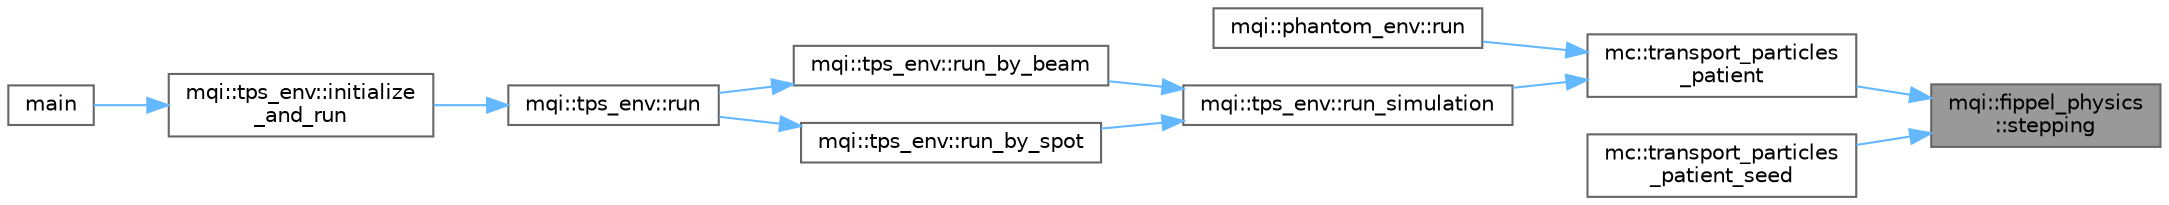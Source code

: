 digraph "mqi::fippel_physics::stepping"
{
 // LATEX_PDF_SIZE
  bgcolor="transparent";
  edge [fontname=Helvetica,fontsize=10,labelfontname=Helvetica,labelfontsize=10];
  node [fontname=Helvetica,fontsize=10,shape=box,height=0.2,width=0.4];
  rankdir="RL";
  Node1 [id="Node000001",label="mqi::fippel_physics\l::stepping",height=0.2,width=0.4,color="gray40", fillcolor="grey60", style="filled", fontcolor="black",tooltip="Determines the step length and samples discrete interactions for a particle track."];
  Node1 -> Node2 [id="edge1_Node000001_Node000002",dir="back",color="steelblue1",style="solid",tooltip=" "];
  Node2 [id="Node000002",label="mc::transport_particles\l_patient",height=0.2,width=0.4,color="grey40", fillcolor="white", style="filled",URL="$namespacemc.html#ad4274be120fe0d5fd68795d74fc1770d",tooltip="CUDA kernel for transporting particles through a patient geometry."];
  Node2 -> Node3 [id="edge2_Node000002_Node000003",dir="back",color="steelblue1",style="solid",tooltip=" "];
  Node3 [id="Node000003",label="mqi::phantom_env::run",height=0.2,width=0.4,color="grey40", fillcolor="white", style="filled",URL="$classmqi_1_1phantom__env.html#a39f58f7b4adf1fec01dfce917c53b7de",tooltip="Runs the particle transport simulation."];
  Node2 -> Node4 [id="edge3_Node000002_Node000004",dir="back",color="steelblue1",style="solid",tooltip=" "];
  Node4 [id="Node000004",label="mqi::tps_env::run_simulation",height=0.2,width=0.4,color="grey40", fillcolor="white", style="filled",URL="$classmqi_1_1tps__env.html#adcf39a30ee258747d918e5ba5b3c8ddb",tooltip="Runs a batch of the simulation."];
  Node4 -> Node5 [id="edge4_Node000004_Node000005",dir="back",color="steelblue1",style="solid",tooltip=" "];
  Node5 [id="Node000005",label="mqi::tps_env::run_by_beam",height=0.2,width=0.4,color="grey40", fillcolor="white", style="filled",URL="$classmqi_1_1tps__env.html#a5fc73242d27283f2b4e911aada6b3f21",tooltip="Runs the simulation on a per-beam basis."];
  Node5 -> Node6 [id="edge5_Node000005_Node000006",dir="back",color="steelblue1",style="solid",tooltip=" "];
  Node6 [id="Node000006",label="mqi::tps_env::run",height=0.2,width=0.4,color="grey40", fillcolor="white", style="filled",URL="$classmqi_1_1tps__env.html#a815e21607d6af016fa9eea6096ba066b",tooltip="Runs the simulation based on the specified simulation type (per-beam or per-spot)."];
  Node6 -> Node7 [id="edge6_Node000006_Node000007",dir="back",color="steelblue1",style="solid",tooltip=" "];
  Node7 [id="Node000007",label="mqi::tps_env::initialize\l_and_run",height=0.2,width=0.4,color="grey40", fillcolor="white", style="filled",URL="$classmqi_1_1tps__env.html#ab99846553d1f27bb6b0f7b8ad10aaaaf",tooltip="Initializes and runs the simulation for all specified beams."];
  Node7 -> Node8 [id="edge7_Node000007_Node000008",dir="back",color="steelblue1",style="solid",tooltip=" "];
  Node8 [id="Node000008",label="main",height=0.2,width=0.4,color="grey40", fillcolor="white", style="filled",URL="$tps__env_8cpp.html#a0ddf1224851353fc92bfbff6f499fa97",tooltip="The main function for the TPS environment executable."];
  Node4 -> Node9 [id="edge8_Node000004_Node000009",dir="back",color="steelblue1",style="solid",tooltip=" "];
  Node9 [id="Node000009",label="mqi::tps_env::run_by_spot",height=0.2,width=0.4,color="grey40", fillcolor="white", style="filled",URL="$classmqi_1_1tps__env.html#a57a32b1551abb79ca6a59e5864560d4f",tooltip="Runs the simulation on a per-spot basis."];
  Node9 -> Node6 [id="edge9_Node000009_Node000006",dir="back",color="steelblue1",style="solid",tooltip=" "];
  Node1 -> Node10 [id="edge10_Node000001_Node000010",dir="back",color="steelblue1",style="solid",tooltip=" "];
  Node10 [id="Node000010",label="mc::transport_particles\l_patient_seed",height=0.2,width=0.4,color="grey40", fillcolor="white", style="filled",URL="$namespacemc.html#a3c7647bd30b2df4c16664d8cd4be6a6a",tooltip="CUDA kernel for transporting particles with per-particle seeding."];
}
